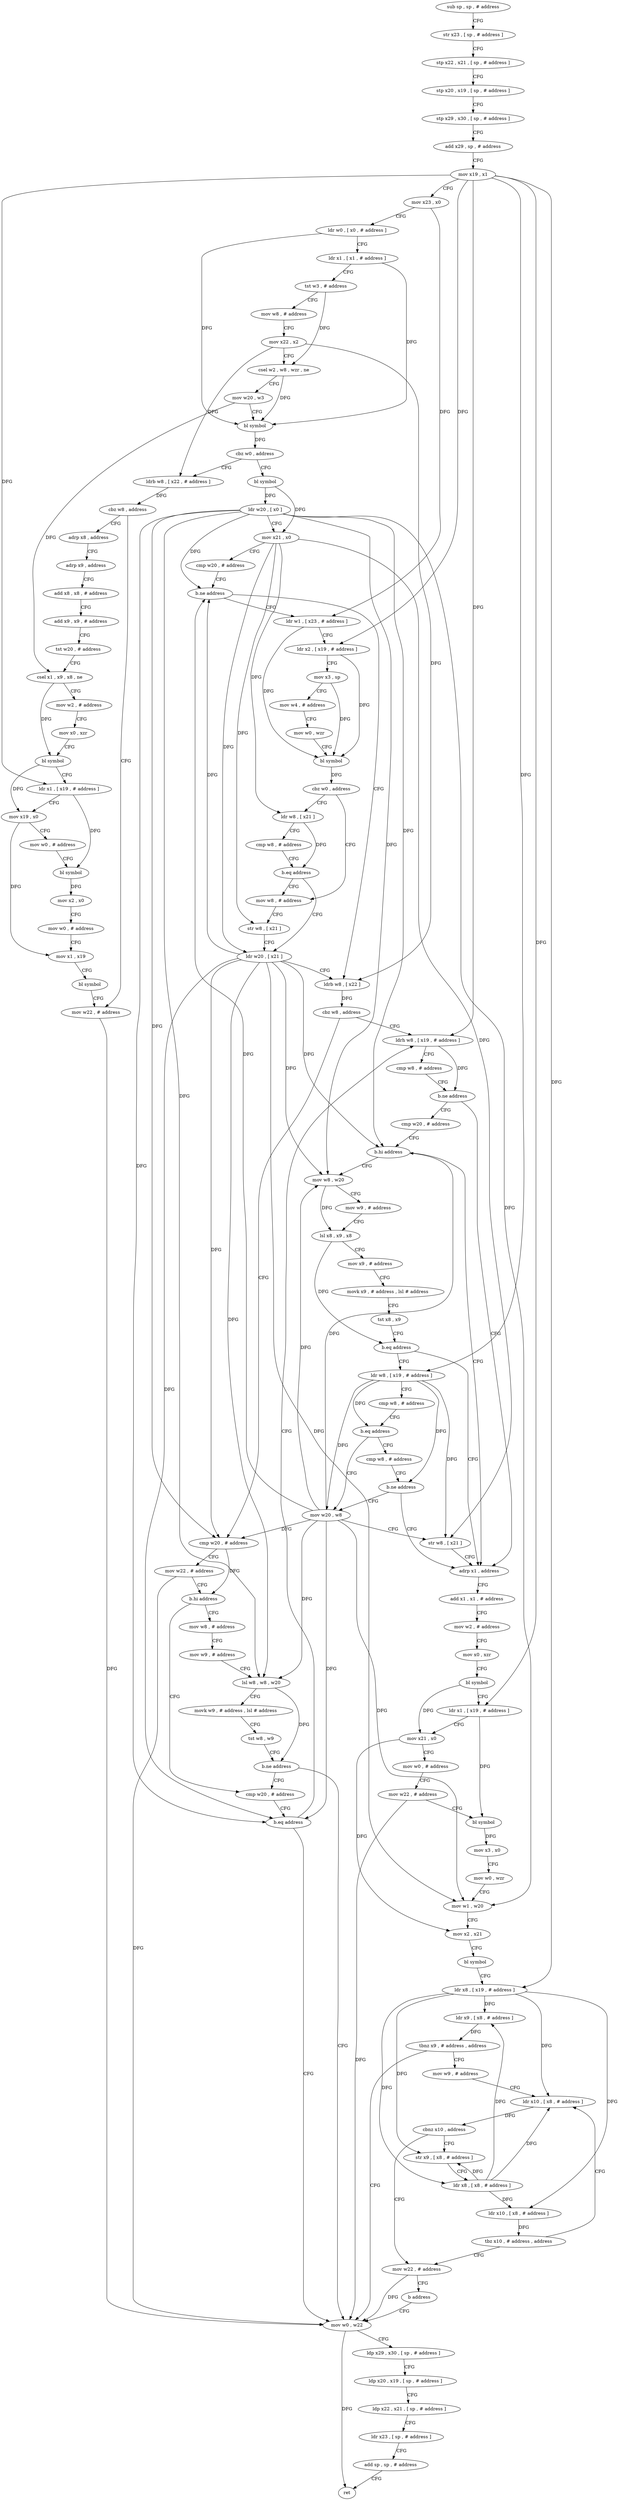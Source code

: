 digraph "func" {
"4210196" [label = "sub sp , sp , # address" ]
"4210200" [label = "str x23 , [ sp , # address ]" ]
"4210204" [label = "stp x22 , x21 , [ sp , # address ]" ]
"4210208" [label = "stp x20 , x19 , [ sp , # address ]" ]
"4210212" [label = "stp x29 , x30 , [ sp , # address ]" ]
"4210216" [label = "add x29 , sp , # address" ]
"4210220" [label = "mov x19 , x1" ]
"4210224" [label = "mov x23 , x0" ]
"4210228" [label = "ldr w0 , [ x0 , # address ]" ]
"4210232" [label = "ldr x1 , [ x1 , # address ]" ]
"4210236" [label = "tst w3 , # address" ]
"4210240" [label = "mov w8 , # address" ]
"4210244" [label = "mov x22 , x2" ]
"4210248" [label = "csel w2 , w8 , wzr , ne" ]
"4210252" [label = "mov w20 , w3" ]
"4210256" [label = "bl symbol" ]
"4210260" [label = "cbz w0 , address" ]
"4210572" [label = "ldrb w8 , [ x22 , # address ]" ]
"4210264" [label = "bl symbol" ]
"4210576" [label = "cbz w8 , address" ]
"4210648" [label = "mov w22 , # address" ]
"4210580" [label = "adrp x8 , address" ]
"4210268" [label = "ldr w20 , [ x0 ]" ]
"4210272" [label = "mov x21 , x0" ]
"4210276" [label = "cmp w20 , # address" ]
"4210280" [label = "b.ne address" ]
"4210336" [label = "ldrb w8 , [ x22 ]" ]
"4210284" [label = "ldr w1 , [ x23 , # address ]" ]
"4210652" [label = "mov w0 , w22" ]
"4210584" [label = "adrp x9 , address" ]
"4210588" [label = "add x8 , x8 , # address" ]
"4210592" [label = "add x9 , x9 , # address" ]
"4210596" [label = "tst w20 , # address" ]
"4210600" [label = "csel x1 , x9 , x8 , ne" ]
"4210604" [label = "mov w2 , # address" ]
"4210608" [label = "mov x0 , xzr" ]
"4210612" [label = "bl symbol" ]
"4210616" [label = "ldr x1 , [ x19 , # address ]" ]
"4210620" [label = "mov x19 , x0" ]
"4210624" [label = "mov w0 , # address" ]
"4210628" [label = "bl symbol" ]
"4210632" [label = "mov x2 , x0" ]
"4210636" [label = "mov w0 , # address" ]
"4210640" [label = "mov x1 , x19" ]
"4210644" [label = "bl symbol" ]
"4210340" [label = "cbz w8 , address" ]
"4210388" [label = "ldrh w8 , [ x19 , # address ]" ]
"4210344" [label = "cmp w20 , # address" ]
"4210288" [label = "ldr x2 , [ x19 , # address ]" ]
"4210292" [label = "mov x3 , sp" ]
"4210296" [label = "mov w4 , # address" ]
"4210300" [label = "mov w0 , wzr" ]
"4210304" [label = "bl symbol" ]
"4210308" [label = "cbz w0 , address" ]
"4210324" [label = "mov w8 , # address" ]
"4210312" [label = "ldr w8 , [ x21 ]" ]
"4210392" [label = "cmp w8 , # address" ]
"4210396" [label = "b.ne address" ]
"4210464" [label = "adrp x1 , address" ]
"4210400" [label = "cmp w20 , # address" ]
"4210348" [label = "mov w22 , # address" ]
"4210352" [label = "b.hi address" ]
"4210380" [label = "cmp w20 , # address" ]
"4210356" [label = "mov w8 , # address" ]
"4210328" [label = "str w8 , [ x21 ]" ]
"4210332" [label = "ldr w20 , [ x21 ]" ]
"4210316" [label = "cmp w8 , # address" ]
"4210320" [label = "b.eq address" ]
"4210468" [label = "add x1 , x1 , # address" ]
"4210472" [label = "mov w2 , # address" ]
"4210476" [label = "mov x0 , xzr" ]
"4210480" [label = "bl symbol" ]
"4210484" [label = "ldr x1 , [ x19 , # address ]" ]
"4210488" [label = "mov x21 , x0" ]
"4210492" [label = "mov w0 , # address" ]
"4210496" [label = "mov w22 , # address" ]
"4210500" [label = "bl symbol" ]
"4210504" [label = "mov x3 , x0" ]
"4210508" [label = "mov w0 , wzr" ]
"4210512" [label = "mov w1 , w20" ]
"4210516" [label = "mov x2 , x21" ]
"4210520" [label = "bl symbol" ]
"4210524" [label = "ldr x8 , [ x19 , # address ]" ]
"4210528" [label = "ldr x9 , [ x8 , # address ]" ]
"4210532" [label = "tbnz x9 , # address , address" ]
"4210536" [label = "mov w9 , # address" ]
"4210404" [label = "b.hi address" ]
"4210408" [label = "mov w8 , w20" ]
"4210384" [label = "b.eq address" ]
"4210360" [label = "mov w9 , # address" ]
"4210364" [label = "lsl w8 , w8 , w20" ]
"4210368" [label = "movk w9 , # address , lsl # address" ]
"4210372" [label = "tst w8 , w9" ]
"4210376" [label = "b.ne address" ]
"4210656" [label = "ldp x29 , x30 , [ sp , # address ]" ]
"4210660" [label = "ldp x20 , x19 , [ sp , # address ]" ]
"4210664" [label = "ldp x22 , x21 , [ sp , # address ]" ]
"4210668" [label = "ldr x23 , [ sp , # address ]" ]
"4210672" [label = "add sp , sp , # address" ]
"4210676" [label = "ret" ]
"4210540" [label = "ldr x10 , [ x8 , # address ]" ]
"4210412" [label = "mov w9 , # address" ]
"4210416" [label = "lsl x8 , x9 , x8" ]
"4210420" [label = "mov x9 , # address" ]
"4210424" [label = "movk x9 , # address , lsl # address" ]
"4210428" [label = "tst x8 , x9" ]
"4210432" [label = "b.eq address" ]
"4210436" [label = "ldr w8 , [ x19 , # address ]" ]
"4210564" [label = "mov w22 , # address" ]
"4210568" [label = "b address" ]
"4210548" [label = "str x9 , [ x8 , # address ]" ]
"4210552" [label = "ldr x8 , [ x8 , # address ]" ]
"4210556" [label = "ldr x10 , [ x8 , # address ]" ]
"4210560" [label = "tbz x10 , # address , address" ]
"4210440" [label = "cmp w8 , # address" ]
"4210444" [label = "b.eq address" ]
"4210456" [label = "mov w20 , w8" ]
"4210448" [label = "cmp w8 , # address" ]
"4210544" [label = "cbnz x10 , address" ]
"4210460" [label = "str w8 , [ x21 ]" ]
"4210452" [label = "b.ne address" ]
"4210196" -> "4210200" [ label = "CFG" ]
"4210200" -> "4210204" [ label = "CFG" ]
"4210204" -> "4210208" [ label = "CFG" ]
"4210208" -> "4210212" [ label = "CFG" ]
"4210212" -> "4210216" [ label = "CFG" ]
"4210216" -> "4210220" [ label = "CFG" ]
"4210220" -> "4210224" [ label = "CFG" ]
"4210220" -> "4210288" [ label = "DFG" ]
"4210220" -> "4210388" [ label = "DFG" ]
"4210220" -> "4210616" [ label = "DFG" ]
"4210220" -> "4210484" [ label = "DFG" ]
"4210220" -> "4210524" [ label = "DFG" ]
"4210220" -> "4210436" [ label = "DFG" ]
"4210224" -> "4210228" [ label = "CFG" ]
"4210224" -> "4210284" [ label = "DFG" ]
"4210228" -> "4210232" [ label = "CFG" ]
"4210228" -> "4210256" [ label = "DFG" ]
"4210232" -> "4210236" [ label = "CFG" ]
"4210232" -> "4210256" [ label = "DFG" ]
"4210236" -> "4210240" [ label = "CFG" ]
"4210236" -> "4210248" [ label = "DFG" ]
"4210240" -> "4210244" [ label = "CFG" ]
"4210244" -> "4210248" [ label = "CFG" ]
"4210244" -> "4210572" [ label = "DFG" ]
"4210244" -> "4210336" [ label = "DFG" ]
"4210248" -> "4210252" [ label = "CFG" ]
"4210248" -> "4210256" [ label = "DFG" ]
"4210252" -> "4210256" [ label = "CFG" ]
"4210252" -> "4210600" [ label = "DFG" ]
"4210256" -> "4210260" [ label = "DFG" ]
"4210260" -> "4210572" [ label = "CFG" ]
"4210260" -> "4210264" [ label = "CFG" ]
"4210572" -> "4210576" [ label = "DFG" ]
"4210264" -> "4210268" [ label = "DFG" ]
"4210264" -> "4210272" [ label = "DFG" ]
"4210576" -> "4210648" [ label = "CFG" ]
"4210576" -> "4210580" [ label = "CFG" ]
"4210648" -> "4210652" [ label = "DFG" ]
"4210580" -> "4210584" [ label = "CFG" ]
"4210268" -> "4210272" [ label = "CFG" ]
"4210268" -> "4210280" [ label = "DFG" ]
"4210268" -> "4210344" [ label = "DFG" ]
"4210268" -> "4210512" [ label = "DFG" ]
"4210268" -> "4210404" [ label = "DFG" ]
"4210268" -> "4210384" [ label = "DFG" ]
"4210268" -> "4210364" [ label = "DFG" ]
"4210268" -> "4210408" [ label = "DFG" ]
"4210272" -> "4210276" [ label = "CFG" ]
"4210272" -> "4210328" [ label = "DFG" ]
"4210272" -> "4210312" [ label = "DFG" ]
"4210272" -> "4210332" [ label = "DFG" ]
"4210272" -> "4210460" [ label = "DFG" ]
"4210276" -> "4210280" [ label = "CFG" ]
"4210280" -> "4210336" [ label = "CFG" ]
"4210280" -> "4210284" [ label = "CFG" ]
"4210336" -> "4210340" [ label = "DFG" ]
"4210284" -> "4210288" [ label = "CFG" ]
"4210284" -> "4210304" [ label = "DFG" ]
"4210652" -> "4210656" [ label = "CFG" ]
"4210652" -> "4210676" [ label = "DFG" ]
"4210584" -> "4210588" [ label = "CFG" ]
"4210588" -> "4210592" [ label = "CFG" ]
"4210592" -> "4210596" [ label = "CFG" ]
"4210596" -> "4210600" [ label = "CFG" ]
"4210600" -> "4210604" [ label = "CFG" ]
"4210600" -> "4210612" [ label = "DFG" ]
"4210604" -> "4210608" [ label = "CFG" ]
"4210608" -> "4210612" [ label = "CFG" ]
"4210612" -> "4210616" [ label = "CFG" ]
"4210612" -> "4210620" [ label = "DFG" ]
"4210616" -> "4210620" [ label = "CFG" ]
"4210616" -> "4210628" [ label = "DFG" ]
"4210620" -> "4210624" [ label = "CFG" ]
"4210620" -> "4210640" [ label = "DFG" ]
"4210624" -> "4210628" [ label = "CFG" ]
"4210628" -> "4210632" [ label = "DFG" ]
"4210632" -> "4210636" [ label = "CFG" ]
"4210636" -> "4210640" [ label = "CFG" ]
"4210640" -> "4210644" [ label = "CFG" ]
"4210644" -> "4210648" [ label = "CFG" ]
"4210340" -> "4210388" [ label = "CFG" ]
"4210340" -> "4210344" [ label = "CFG" ]
"4210388" -> "4210392" [ label = "CFG" ]
"4210388" -> "4210396" [ label = "DFG" ]
"4210344" -> "4210348" [ label = "CFG" ]
"4210344" -> "4210352" [ label = "DFG" ]
"4210288" -> "4210292" [ label = "CFG" ]
"4210288" -> "4210304" [ label = "DFG" ]
"4210292" -> "4210296" [ label = "CFG" ]
"4210292" -> "4210304" [ label = "DFG" ]
"4210296" -> "4210300" [ label = "CFG" ]
"4210300" -> "4210304" [ label = "CFG" ]
"4210304" -> "4210308" [ label = "DFG" ]
"4210308" -> "4210324" [ label = "CFG" ]
"4210308" -> "4210312" [ label = "CFG" ]
"4210324" -> "4210328" [ label = "CFG" ]
"4210312" -> "4210316" [ label = "CFG" ]
"4210312" -> "4210320" [ label = "DFG" ]
"4210392" -> "4210396" [ label = "CFG" ]
"4210396" -> "4210464" [ label = "CFG" ]
"4210396" -> "4210400" [ label = "CFG" ]
"4210464" -> "4210468" [ label = "CFG" ]
"4210400" -> "4210404" [ label = "CFG" ]
"4210348" -> "4210352" [ label = "CFG" ]
"4210348" -> "4210652" [ label = "DFG" ]
"4210352" -> "4210380" [ label = "CFG" ]
"4210352" -> "4210356" [ label = "CFG" ]
"4210380" -> "4210384" [ label = "CFG" ]
"4210356" -> "4210360" [ label = "CFG" ]
"4210328" -> "4210332" [ label = "CFG" ]
"4210332" -> "4210336" [ label = "CFG" ]
"4210332" -> "4210280" [ label = "DFG" ]
"4210332" -> "4210344" [ label = "DFG" ]
"4210332" -> "4210512" [ label = "DFG" ]
"4210332" -> "4210404" [ label = "DFG" ]
"4210332" -> "4210384" [ label = "DFG" ]
"4210332" -> "4210364" [ label = "DFG" ]
"4210332" -> "4210408" [ label = "DFG" ]
"4210316" -> "4210320" [ label = "CFG" ]
"4210320" -> "4210332" [ label = "CFG" ]
"4210320" -> "4210324" [ label = "CFG" ]
"4210468" -> "4210472" [ label = "CFG" ]
"4210472" -> "4210476" [ label = "CFG" ]
"4210476" -> "4210480" [ label = "CFG" ]
"4210480" -> "4210484" [ label = "CFG" ]
"4210480" -> "4210488" [ label = "DFG" ]
"4210484" -> "4210488" [ label = "CFG" ]
"4210484" -> "4210500" [ label = "DFG" ]
"4210488" -> "4210492" [ label = "CFG" ]
"4210488" -> "4210516" [ label = "DFG" ]
"4210492" -> "4210496" [ label = "CFG" ]
"4210496" -> "4210500" [ label = "CFG" ]
"4210496" -> "4210652" [ label = "DFG" ]
"4210500" -> "4210504" [ label = "DFG" ]
"4210504" -> "4210508" [ label = "CFG" ]
"4210508" -> "4210512" [ label = "CFG" ]
"4210512" -> "4210516" [ label = "CFG" ]
"4210516" -> "4210520" [ label = "CFG" ]
"4210520" -> "4210524" [ label = "CFG" ]
"4210524" -> "4210528" [ label = "DFG" ]
"4210524" -> "4210540" [ label = "DFG" ]
"4210524" -> "4210548" [ label = "DFG" ]
"4210524" -> "4210552" [ label = "DFG" ]
"4210524" -> "4210556" [ label = "DFG" ]
"4210528" -> "4210532" [ label = "DFG" ]
"4210532" -> "4210652" [ label = "CFG" ]
"4210532" -> "4210536" [ label = "CFG" ]
"4210536" -> "4210540" [ label = "CFG" ]
"4210404" -> "4210464" [ label = "CFG" ]
"4210404" -> "4210408" [ label = "CFG" ]
"4210408" -> "4210412" [ label = "CFG" ]
"4210408" -> "4210416" [ label = "DFG" ]
"4210384" -> "4210652" [ label = "CFG" ]
"4210384" -> "4210388" [ label = "CFG" ]
"4210360" -> "4210364" [ label = "CFG" ]
"4210364" -> "4210368" [ label = "CFG" ]
"4210364" -> "4210376" [ label = "DFG" ]
"4210368" -> "4210372" [ label = "CFG" ]
"4210372" -> "4210376" [ label = "CFG" ]
"4210376" -> "4210652" [ label = "CFG" ]
"4210376" -> "4210380" [ label = "CFG" ]
"4210656" -> "4210660" [ label = "CFG" ]
"4210660" -> "4210664" [ label = "CFG" ]
"4210664" -> "4210668" [ label = "CFG" ]
"4210668" -> "4210672" [ label = "CFG" ]
"4210672" -> "4210676" [ label = "CFG" ]
"4210540" -> "4210544" [ label = "DFG" ]
"4210412" -> "4210416" [ label = "CFG" ]
"4210416" -> "4210420" [ label = "CFG" ]
"4210416" -> "4210432" [ label = "DFG" ]
"4210420" -> "4210424" [ label = "CFG" ]
"4210424" -> "4210428" [ label = "CFG" ]
"4210428" -> "4210432" [ label = "CFG" ]
"4210432" -> "4210464" [ label = "CFG" ]
"4210432" -> "4210436" [ label = "CFG" ]
"4210436" -> "4210440" [ label = "CFG" ]
"4210436" -> "4210444" [ label = "DFG" ]
"4210436" -> "4210456" [ label = "DFG" ]
"4210436" -> "4210460" [ label = "DFG" ]
"4210436" -> "4210452" [ label = "DFG" ]
"4210564" -> "4210568" [ label = "CFG" ]
"4210564" -> "4210652" [ label = "DFG" ]
"4210568" -> "4210652" [ label = "CFG" ]
"4210548" -> "4210552" [ label = "CFG" ]
"4210552" -> "4210556" [ label = "DFG" ]
"4210552" -> "4210528" [ label = "DFG" ]
"4210552" -> "4210540" [ label = "DFG" ]
"4210552" -> "4210548" [ label = "DFG" ]
"4210556" -> "4210560" [ label = "DFG" ]
"4210560" -> "4210540" [ label = "CFG" ]
"4210560" -> "4210564" [ label = "CFG" ]
"4210440" -> "4210444" [ label = "CFG" ]
"4210444" -> "4210456" [ label = "CFG" ]
"4210444" -> "4210448" [ label = "CFG" ]
"4210456" -> "4210460" [ label = "CFG" ]
"4210456" -> "4210280" [ label = "DFG" ]
"4210456" -> "4210344" [ label = "DFG" ]
"4210456" -> "4210512" [ label = "DFG" ]
"4210456" -> "4210404" [ label = "DFG" ]
"4210456" -> "4210384" [ label = "DFG" ]
"4210456" -> "4210364" [ label = "DFG" ]
"4210456" -> "4210408" [ label = "DFG" ]
"4210448" -> "4210452" [ label = "CFG" ]
"4210544" -> "4210564" [ label = "CFG" ]
"4210544" -> "4210548" [ label = "CFG" ]
"4210460" -> "4210464" [ label = "CFG" ]
"4210452" -> "4210464" [ label = "CFG" ]
"4210452" -> "4210456" [ label = "CFG" ]
}
